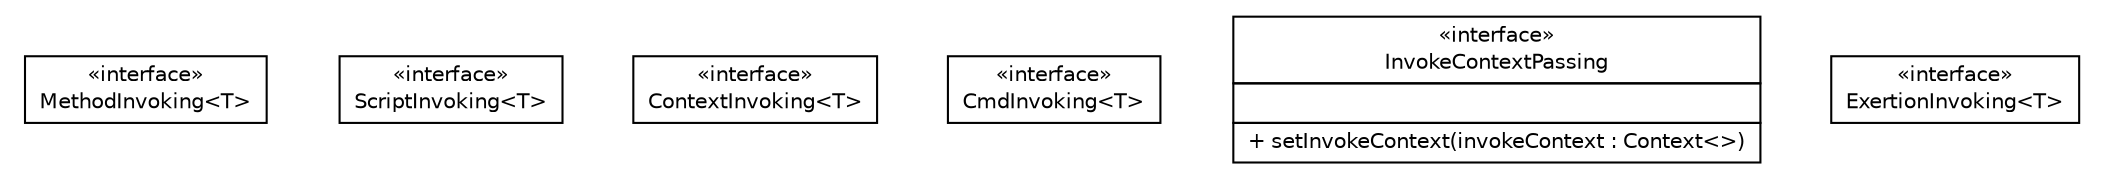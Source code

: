 #!/usr/local/bin/dot
#
# Class diagram 
# Generated by UMLGraph version R5_6 (http://www.umlgraph.org/)
#

digraph G {
	edge [fontname="Helvetica",fontsize=10,labelfontname="Helvetica",labelfontsize=10];
	node [fontname="Helvetica",fontsize=10,shape=plaintext];
	nodesep=0.25;
	ranksep=0.5;
	// sorcer.core.invoker.MethodInvoking<T>
	c8256 [label=<<table title="sorcer.core.invoker.MethodInvoking" border="0" cellborder="1" cellspacing="0" cellpadding="2" port="p" href="./MethodInvoking.html">
		<tr><td><table border="0" cellspacing="0" cellpadding="1">
<tr><td align="center" balign="center"> &#171;interface&#187; </td></tr>
<tr><td align="center" balign="center"> MethodInvoking&lt;T&gt; </td></tr>
		</table></td></tr>
		</table>>, URL="./MethodInvoking.html", fontname="Helvetica", fontcolor="black", fontsize=10.0];
	// sorcer.core.invoker.ScriptInvoking<T>
	c8257 [label=<<table title="sorcer.core.invoker.ScriptInvoking" border="0" cellborder="1" cellspacing="0" cellpadding="2" port="p" href="./ScriptInvoking.html">
		<tr><td><table border="0" cellspacing="0" cellpadding="1">
<tr><td align="center" balign="center"> &#171;interface&#187; </td></tr>
<tr><td align="center" balign="center"> ScriptInvoking&lt;T&gt; </td></tr>
		</table></td></tr>
		</table>>, URL="./ScriptInvoking.html", fontname="Helvetica", fontcolor="black", fontsize=10.0];
	// sorcer.core.invoker.ContextInvoking<T>
	c8258 [label=<<table title="sorcer.core.invoker.ContextInvoking" border="0" cellborder="1" cellspacing="0" cellpadding="2" port="p" href="./ContextInvoking.html">
		<tr><td><table border="0" cellspacing="0" cellpadding="1">
<tr><td align="center" balign="center"> &#171;interface&#187; </td></tr>
<tr><td align="center" balign="center"> ContextInvoking&lt;T&gt; </td></tr>
		</table></td></tr>
		</table>>, URL="./ContextInvoking.html", fontname="Helvetica", fontcolor="black", fontsize=10.0];
	// sorcer.core.invoker.CmdInvoking<T>
	c8259 [label=<<table title="sorcer.core.invoker.CmdInvoking" border="0" cellborder="1" cellspacing="0" cellpadding="2" port="p" href="./CmdInvoking.html">
		<tr><td><table border="0" cellspacing="0" cellpadding="1">
<tr><td align="center" balign="center"> &#171;interface&#187; </td></tr>
<tr><td align="center" balign="center"> CmdInvoking&lt;T&gt; </td></tr>
		</table></td></tr>
		</table>>, URL="./CmdInvoking.html", fontname="Helvetica", fontcolor="black", fontsize=10.0];
	// sorcer.core.invoker.InvokeContextPassing
	c8260 [label=<<table title="sorcer.core.invoker.InvokeContextPassing" border="0" cellborder="1" cellspacing="0" cellpadding="2" port="p" href="./InvokeContextPassing.html">
		<tr><td><table border="0" cellspacing="0" cellpadding="1">
<tr><td align="center" balign="center"> &#171;interface&#187; </td></tr>
<tr><td align="center" balign="center"> InvokeContextPassing </td></tr>
		</table></td></tr>
		<tr><td><table border="0" cellspacing="0" cellpadding="1">
<tr><td align="left" balign="left">  </td></tr>
		</table></td></tr>
		<tr><td><table border="0" cellspacing="0" cellpadding="1">
<tr><td align="left" balign="left"> + setInvokeContext(invokeContext : Context&lt;&gt;) </td></tr>
		</table></td></tr>
		</table>>, URL="./InvokeContextPassing.html", fontname="Helvetica", fontcolor="black", fontsize=10.0];
	// sorcer.core.invoker.ExertionInvoking<T>
	c8261 [label=<<table title="sorcer.core.invoker.ExertionInvoking" border="0" cellborder="1" cellspacing="0" cellpadding="2" port="p" href="./ExertionInvoking.html">
		<tr><td><table border="0" cellspacing="0" cellpadding="1">
<tr><td align="center" balign="center"> &#171;interface&#187; </td></tr>
<tr><td align="center" balign="center"> ExertionInvoking&lt;T&gt; </td></tr>
		</table></td></tr>
		</table>>, URL="./ExertionInvoking.html", fontname="Helvetica", fontcolor="black", fontsize=10.0];
}

